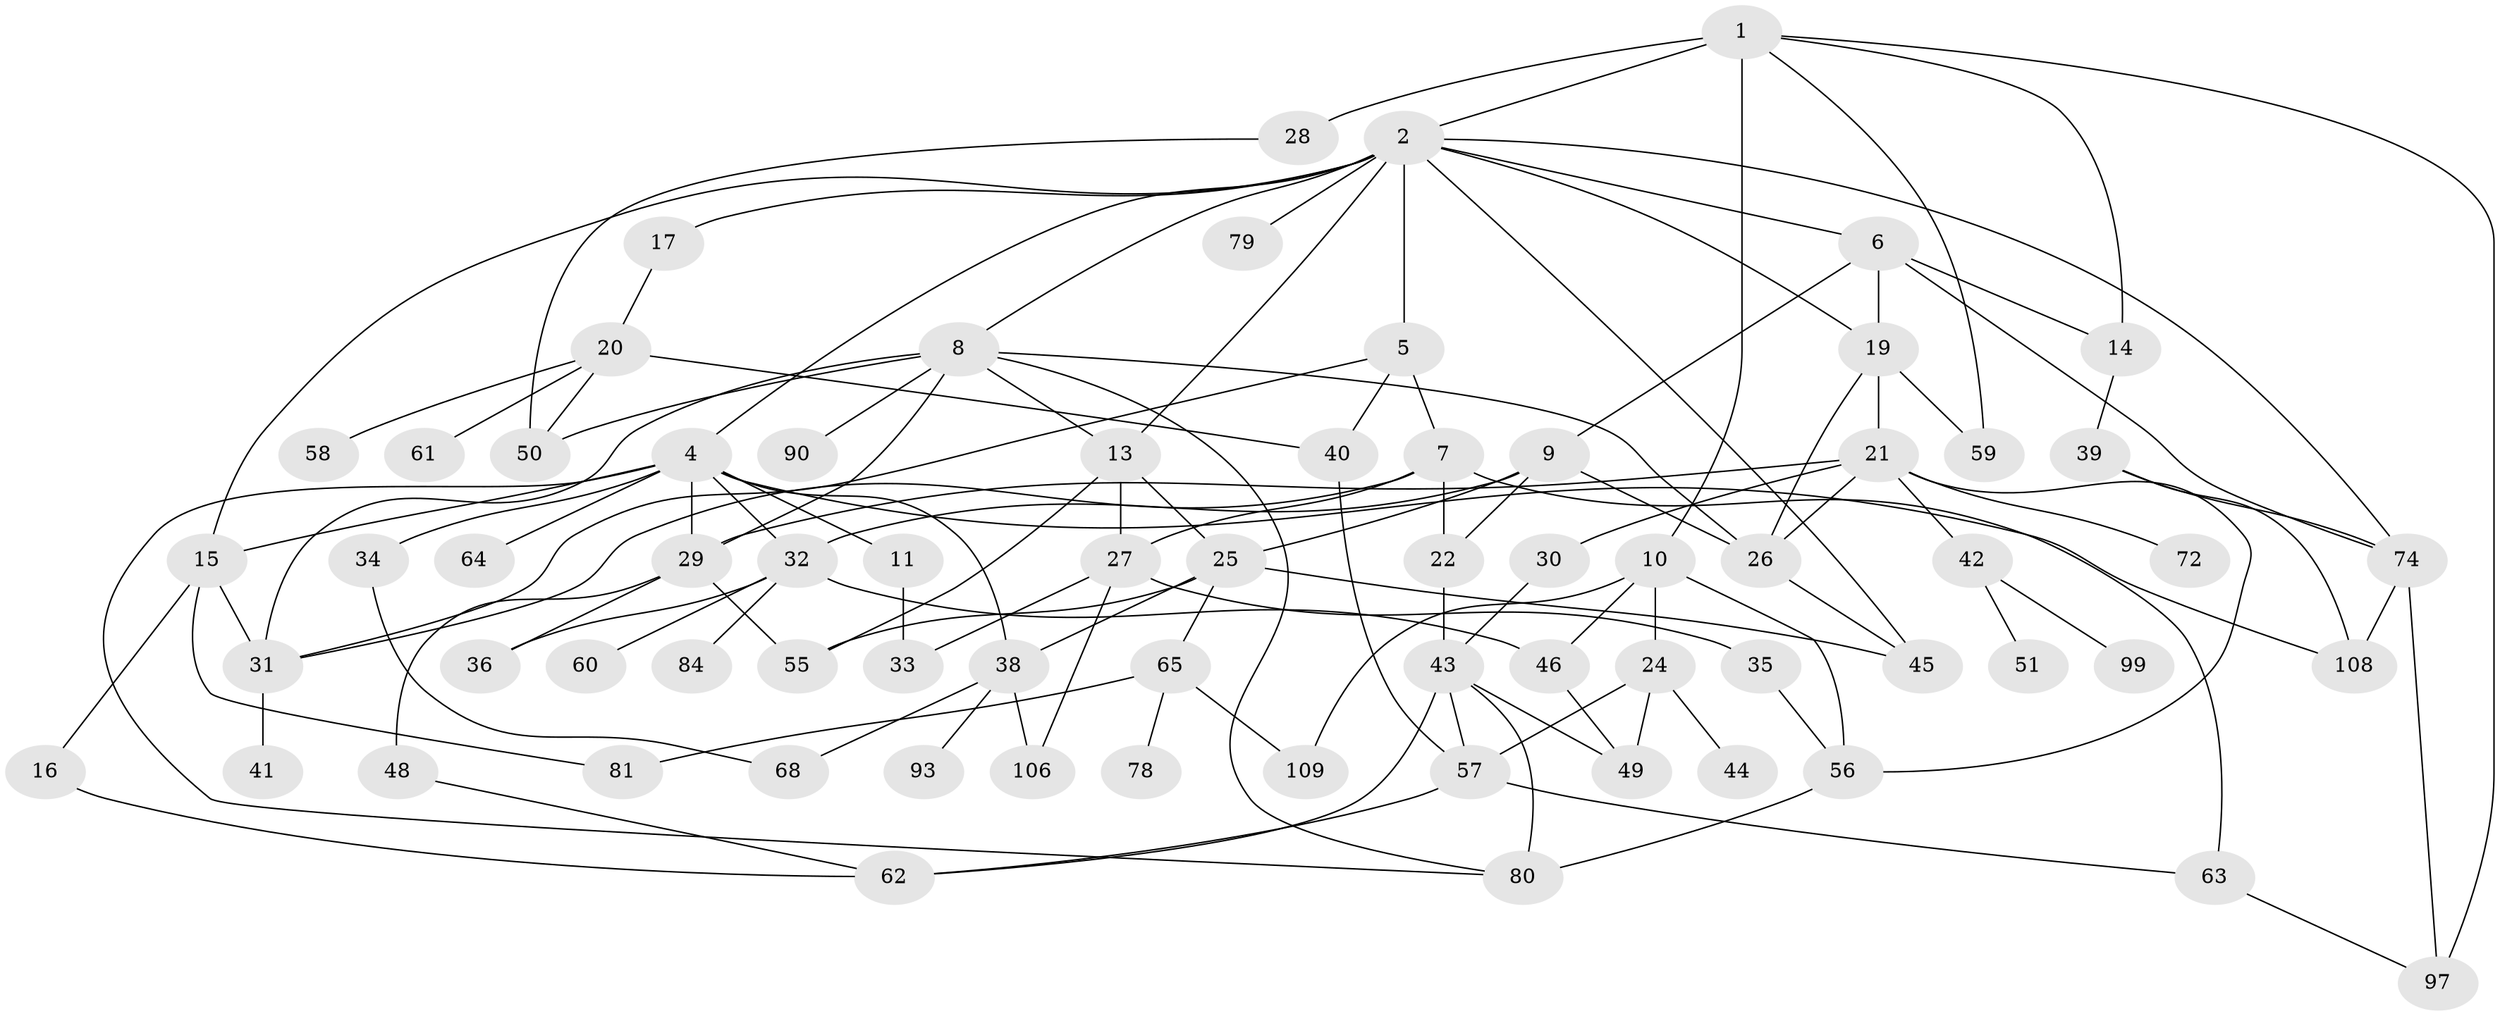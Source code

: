 // Generated by graph-tools (version 1.1) at 2025/23/03/03/25 07:23:31]
// undirected, 71 vertices, 122 edges
graph export_dot {
graph [start="1"]
  node [color=gray90,style=filled];
  1 [super="+12"];
  2 [super="+3"];
  4 [super="+95"];
  5;
  6 [super="+87"];
  7 [super="+89"];
  8 [super="+18"];
  9 [super="+53"];
  10 [super="+101"];
  11 [super="+92"];
  13 [super="+23"];
  14;
  15 [super="+98"];
  16;
  17;
  19 [super="+85"];
  20 [super="+66"];
  21 [super="+91"];
  22;
  24 [super="+94"];
  25 [super="+52"];
  26 [super="+86"];
  27 [super="+37"];
  28 [super="+105"];
  29 [super="+70"];
  30;
  31 [super="+71"];
  32 [super="+88"];
  33 [super="+102"];
  34;
  35;
  36 [super="+54"];
  38 [super="+100"];
  39 [super="+82"];
  40 [super="+76"];
  41;
  42 [super="+75"];
  43 [super="+103"];
  44;
  45 [super="+47"];
  46;
  48 [super="+69"];
  49 [super="+83"];
  50 [super="+67"];
  51;
  55 [super="+104"];
  56;
  57 [super="+107"];
  58;
  59;
  60;
  61;
  62 [super="+77"];
  63 [super="+73"];
  64;
  65;
  68;
  72;
  74;
  78;
  79;
  80 [super="+96"];
  81;
  84;
  90;
  93;
  97 [super="+110"];
  99;
  106;
  108;
  109;
  1 -- 2;
  1 -- 10;
  1 -- 59;
  1 -- 14;
  1 -- 28 [weight=2];
  1 -- 97;
  2 -- 4;
  2 -- 15;
  2 -- 74;
  2 -- 5;
  2 -- 6;
  2 -- 8;
  2 -- 45;
  2 -- 79;
  2 -- 17;
  2 -- 13;
  2 -- 19;
  4 -- 11;
  4 -- 32;
  4 -- 34;
  4 -- 38;
  4 -- 64;
  4 -- 80;
  4 -- 108;
  4 -- 15;
  4 -- 29;
  5 -- 7;
  5 -- 31;
  5 -- 40;
  6 -- 9;
  6 -- 14;
  6 -- 19;
  6 -- 74;
  7 -- 31;
  7 -- 63;
  7 -- 27;
  7 -- 22;
  8 -- 13;
  8 -- 80;
  8 -- 90;
  8 -- 31;
  8 -- 26;
  8 -- 29;
  8 -- 50;
  9 -- 22;
  9 -- 25;
  9 -- 26;
  9 -- 32;
  10 -- 24;
  10 -- 46;
  10 -- 56;
  10 -- 109;
  11 -- 33;
  13 -- 27;
  13 -- 25;
  13 -- 55;
  14 -- 39;
  15 -- 16;
  15 -- 31;
  15 -- 81;
  16 -- 62;
  17 -- 20;
  19 -- 21;
  19 -- 26;
  19 -- 59;
  20 -- 40;
  20 -- 58;
  20 -- 61;
  20 -- 50;
  21 -- 26;
  21 -- 29;
  21 -- 30;
  21 -- 42;
  21 -- 56;
  21 -- 72;
  22 -- 43;
  24 -- 44;
  24 -- 49;
  24 -- 57;
  25 -- 38;
  25 -- 55;
  25 -- 65;
  25 -- 45;
  26 -- 45;
  27 -- 35;
  27 -- 106;
  27 -- 33;
  28 -- 50;
  29 -- 36;
  29 -- 48;
  29 -- 55;
  30 -- 43;
  31 -- 41;
  32 -- 60;
  32 -- 84;
  32 -- 46;
  32 -- 36;
  34 -- 68;
  35 -- 56;
  38 -- 93;
  38 -- 106;
  38 -- 68;
  39 -- 74;
  39 -- 108;
  40 -- 57;
  42 -- 51;
  42 -- 99;
  43 -- 62;
  43 -- 57;
  43 -- 49;
  43 -- 80;
  46 -- 49;
  48 -- 62;
  56 -- 80;
  57 -- 62;
  57 -- 63;
  63 -- 97;
  65 -- 78;
  65 -- 81;
  65 -- 109;
  74 -- 108;
  74 -- 97;
}
